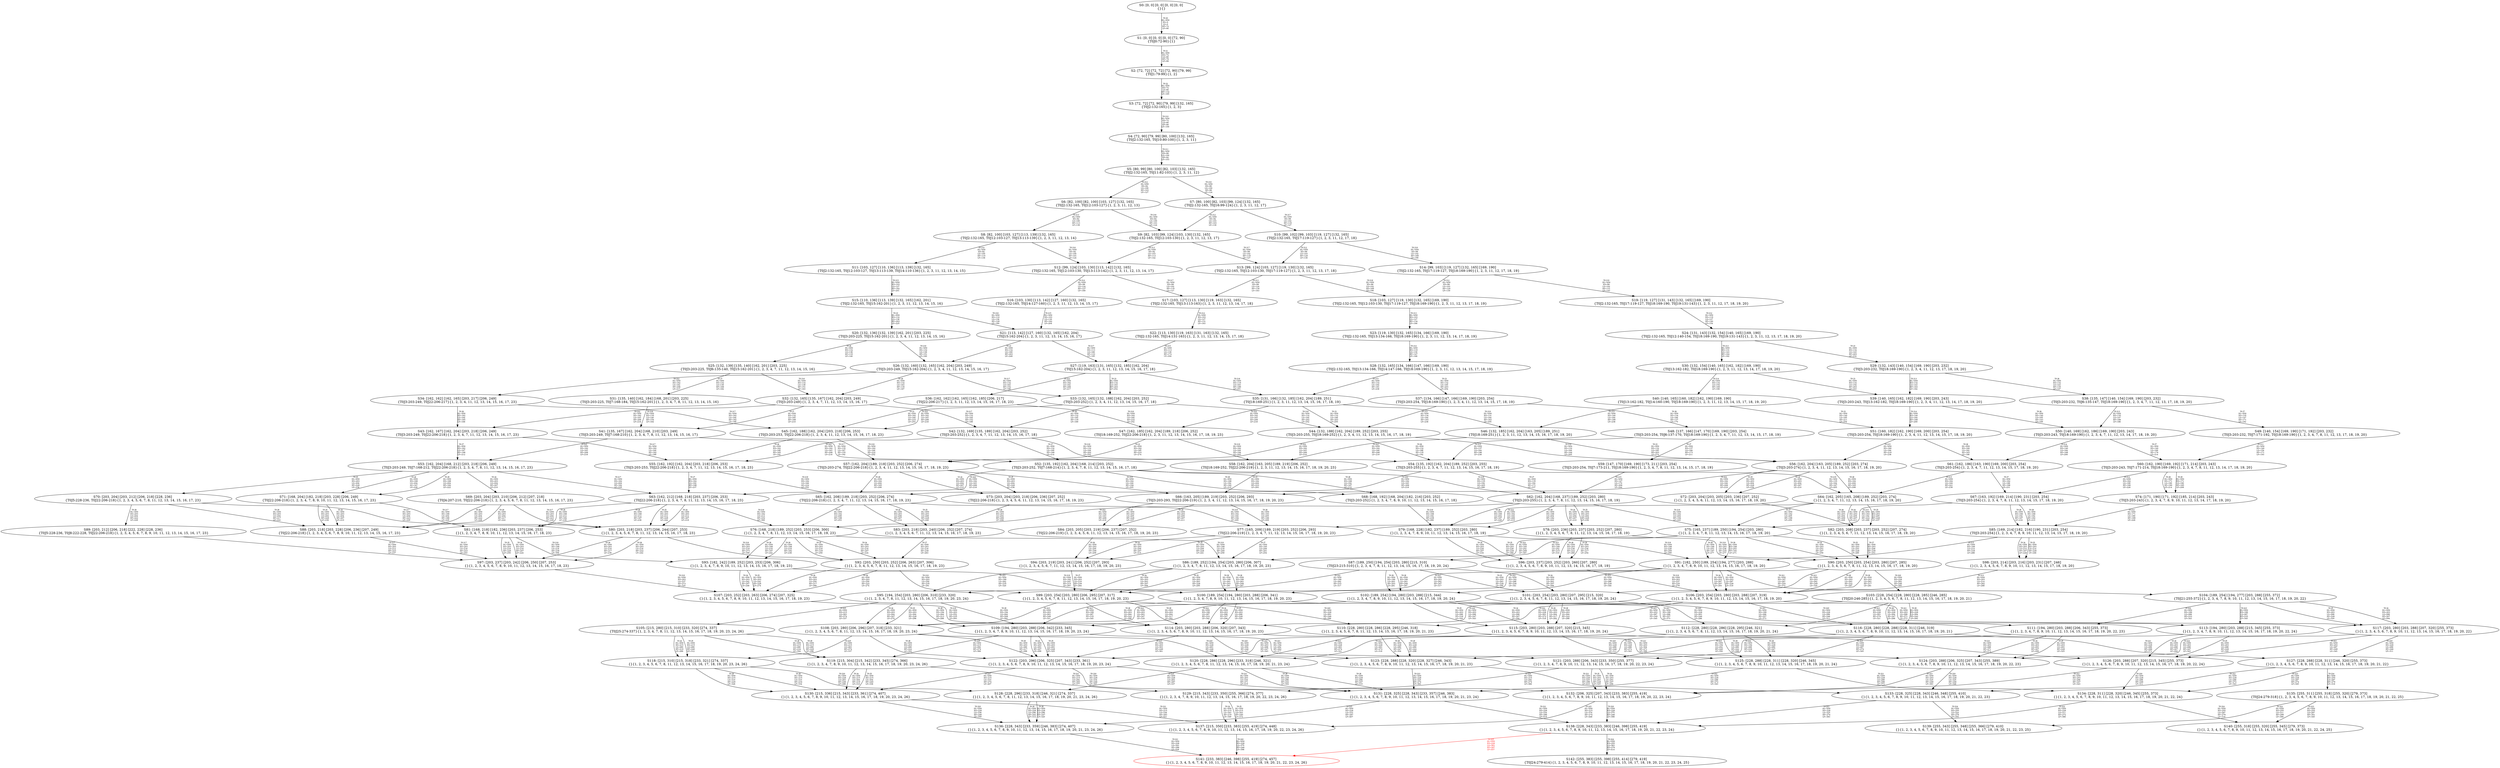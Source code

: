 digraph {
	S0[label="S0: [0, 0] [0, 0] [0, 0] [0, 0] \n{}{}"];
	S1[label="S1: [0, 0] [0, 0] [0, 0] [72, 90] \n{T0J0:72-90}{1}"];
	S2[label="S2: [72, 72] [72, 72] [72, 90] [79, 99] \n{T0J1:79-99}{1, 2}"];
	S3[label="S3: [72, 72] [72, 90] [79, 99] [132, 165] \n{T0J2:132-165}{1, 2, 3}"];
	S4[label="S4: [72, 90] [79, 99] [80, 100] [132, 165] \n{T0J2:132-165, T0J10:80-100}{1, 2, 3, 11}"];
	S5[label="S5: [80, 99] [80, 100] [82, 103] [132, 165] \n{T0J2:132-165, T0J11:82-103}{1, 2, 3, 11, 12}"];
	S6[label="S6: [82, 100] [82, 100] [103, 127] [132, 165] \n{T0J2:132-165, T0J12:103-127}{1, 2, 3, 11, 12, 13}"];
	S7[label="S7: [80, 100] [82, 103] [99, 124] [132, 165] \n{T0J2:132-165, T0J16:99-124}{1, 2, 3, 11, 12, 17}"];
	S8[label="S8: [82, 100] [103, 127] [113, 139] [132, 165] \n{T0J2:132-165, T0J12:103-127, T0J13:113-139}{1, 2, 3, 11, 12, 13, 14}"];
	S9[label="S9: [82, 103] [99, 124] [103, 130] [132, 165] \n{T0J2:132-165, T0J12:103-130}{1, 2, 3, 11, 12, 13, 17}"];
	S10[label="S10: [99, 102] [99, 103] [119, 127] [132, 165] \n{T0J2:132-165, T0J17:119-127}{1, 2, 3, 11, 12, 17, 18}"];
	S11[label="S11: [103, 127] [110, 136] [113, 139] [132, 165] \n{T0J2:132-165, T0J12:103-127, T0J13:113-139, T0J14:110-136}{1, 2, 3, 11, 12, 13, 14, 15}"];
	S12[label="S12: [99, 124] [103, 130] [113, 142] [132, 165] \n{T0J2:132-165, T0J12:103-130, T0J13:113-142}{1, 2, 3, 11, 12, 13, 14, 17}"];
	S13[label="S13: [99, 124] [103, 127] [119, 130] [132, 165] \n{T0J2:132-165, T0J12:103-130, T0J17:119-127}{1, 2, 3, 11, 12, 13, 17, 18}"];
	S14[label="S14: [99, 103] [119, 127] [132, 165] [169, 190] \n{T0J2:132-165, T0J17:119-127, T0J18:169-190}{1, 2, 3, 11, 12, 17, 18, 19}"];
	S15[label="S15: [110, 136] [113, 139] [132, 165] [162, 201] \n{T0J2:132-165, T0J15:162-201}{1, 2, 3, 11, 12, 13, 14, 15, 16}"];
	S16[label="S16: [103, 130] [113, 142] [127, 160] [132, 165] \n{T0J2:132-165, T0J14:127-160}{1, 2, 3, 11, 12, 13, 14, 15, 17}"];
	S17[label="S17: [103, 127] [113, 130] [119, 163] [132, 165] \n{T0J2:132-165, T0J13:113-163}{1, 2, 3, 11, 12, 13, 14, 17, 18}"];
	S18[label="S18: [103, 127] [119, 130] [132, 165] [169, 190] \n{T0J2:132-165, T0J12:103-130, T0J17:119-127, T0J18:169-190}{1, 2, 3, 11, 12, 13, 17, 18, 19}"];
	S19[label="S19: [119, 127] [131, 143] [132, 165] [169, 190] \n{T0J2:132-165, T0J17:119-127, T0J18:169-190, T0J19:131-143}{1, 2, 3, 11, 12, 17, 18, 19, 20}"];
	S20[label="S20: [132, 136] [132, 139] [162, 201] [203, 225] \n{T0J3:203-225, T0J15:162-201}{1, 2, 3, 4, 11, 12, 13, 14, 15, 16}"];
	S21[label="S21: [113, 142] [127, 160] [132, 165] [162, 204] \n{T0J15:162-204}{1, 2, 3, 11, 12, 13, 14, 15, 16, 17}"];
	S22[label="S22: [113, 130] [119, 163] [131, 163] [132, 165] \n{T0J2:132-165, T0J14:131-163}{1, 2, 3, 11, 12, 13, 14, 15, 17, 18}"];
	S23[label="S23: [119, 130] [132, 165] [134, 166] [169, 190] \n{T0J2:132-165, T0J13:134-166, T0J18:169-190}{1, 2, 3, 11, 12, 13, 14, 17, 18, 19}"];
	S24[label="S24: [131, 143] [132, 154] [140, 165] [169, 190] \n{T0J2:132-165, T0J12:140-154, T0J18:169-190, T0J19:131-143}{1, 2, 3, 11, 12, 13, 17, 18, 19, 20}"];
	S25[label="S25: [132, 139] [135, 140] [162, 201] [203, 225] \n{T0J3:203-225, T0J6:135-140, T0J15:162-201}{1, 2, 3, 4, 7, 11, 12, 13, 14, 15, 16}"];
	S26[label="S26: [132, 160] [132, 165] [162, 204] [203, 249] \n{T0J3:203-249, T0J15:162-204}{1, 2, 3, 4, 11, 12, 13, 14, 15, 16, 17}"];
	S27[label="S27: [119, 163] [131, 165] [132, 185] [162, 204] \n{T0J15:162-204}{1, 2, 3, 11, 12, 13, 14, 15, 16, 17, 18}"];
	S28[label="S28: [132, 165] [134, 166] [147, 166] [169, 190] \n{T0J2:132-165, T0J13:134-166, T0J14:147-166, T0J18:169-190}{1, 2, 3, 11, 12, 13, 14, 15, 17, 18, 19}"];
	S29[label="S29: [132, 143] [140, 154] [169, 190] [203, 232] \n{T0J3:203-232, T0J18:169-190}{1, 2, 3, 4, 11, 12, 13, 17, 18, 19, 20}"];
	S30[label="S30: [132, 154] [140, 165] [162, 182] [169, 190] \n{T0J13:162-182, T0J18:169-190}{1, 2, 3, 11, 12, 13, 14, 17, 18, 19, 20}"];
	S31[label="S31: [135, 140] [162, 184] [168, 201] [203, 225] \n{T0J3:203-225, T0J7:168-184, T0J15:162-201}{1, 2, 3, 4, 7, 8, 11, 12, 13, 14, 15, 16}"];
	S32[label="S32: [132, 165] [135, 167] [162, 204] [203, 249] \n{T0J3:203-249}{1, 2, 3, 4, 7, 11, 12, 13, 14, 15, 16, 17}"];
	S33[label="S33: [132, 165] [132, 188] [162, 204] [203, 252] \n{T0J3:203-252}{1, 2, 3, 4, 11, 12, 13, 14, 15, 16, 17, 18}"];
	S34[label="S34: [162, 162] [162, 165] [203, 217] [206, 249] \n{T0J3:203-249, T0J22:206-217}{1, 2, 3, 4, 11, 12, 13, 14, 15, 16, 17, 23}"];
	S35[label="S35: [131, 166] [132, 185] [162, 204] [189, 251] \n{T0J18:169-251}{1, 2, 3, 11, 12, 13, 14, 15, 16, 17, 18, 19}"];
	S36[label="S36: [162, 162] [162, 165] [162, 185] [206, 217] \n{T0J22:206-217}{1, 2, 3, 11, 12, 13, 14, 15, 16, 17, 18, 23}"];
	S37[label="S37: [134, 166] [147, 166] [169, 190] [203, 254] \n{T0J3:203-254, T0J18:169-190}{1, 2, 3, 4, 11, 12, 13, 14, 15, 17, 18, 19}"];
	S38[label="S38: [135, 147] [140, 154] [169, 190] [203, 232] \n{T0J3:203-232, T0J6:135-147, T0J18:169-190}{1, 2, 3, 4, 7, 11, 12, 13, 17, 18, 19, 20}"];
	S39[label="S39: [140, 165] [162, 182] [169, 190] [203, 243] \n{T0J3:203-243, T0J13:162-182, T0J18:169-190}{1, 2, 3, 4, 11, 12, 13, 14, 17, 18, 19, 20}"];
	S40[label="S40: [140, 165] [160, 182] [162, 190] [169, 190] \n{T0J13:162-182, T0J14:160-190, T0J18:169-190}{1, 2, 3, 11, 12, 13, 14, 15, 17, 18, 19, 20}"];
	S41[label="S41: [135, 167] [162, 204] [168, 210] [203, 249] \n{T0J3:203-249, T0J7:168-210}{1, 2, 3, 4, 7, 8, 11, 12, 13, 14, 15, 16, 17}"];
	S42[label="S42: [132, 169] [135, 189] [162, 204] [203, 252] \n{T0J3:203-252}{1, 2, 3, 4, 7, 11, 12, 13, 14, 15, 16, 17, 18}"];
	S43[label="S43: [162, 167] [162, 204] [203, 218] [206, 249] \n{T0J3:203-249, T0J22:206-218}{1, 2, 3, 4, 7, 11, 12, 13, 14, 15, 16, 17, 23}"];
	S44[label="S44: [132, 188] [162, 204] [189, 252] [203, 255] \n{T0J3:203-255, T0J18:169-252}{1, 2, 3, 4, 11, 12, 13, 14, 15, 16, 17, 18, 19}"];
	S45[label="S45: [162, 188] [162, 204] [203, 218] [206, 253] \n{T0J3:203-253, T0J22:206-218}{1, 2, 3, 4, 11, 12, 13, 14, 15, 16, 17, 18, 23}"];
	S46[label="S46: [132, 185] [162, 204] [163, 205] [189, 251] \n{T0J18:169-251}{1, 2, 3, 11, 12, 13, 14, 15, 16, 17, 18, 19, 20}"];
	S47[label="S47: [162, 185] [162, 204] [189, 218] [206, 252] \n{T0J18:169-252, T0J22:206-218}{1, 2, 3, 11, 12, 13, 14, 15, 16, 17, 18, 19, 23}"];
	S48[label="S48: [137, 166] [147, 170] [169, 190] [203, 254] \n{T0J3:203-254, T0J6:137-170, T0J18:169-190}{1, 2, 3, 4, 7, 11, 12, 13, 14, 15, 17, 18, 19}"];
	S49[label="S49: [140, 154] [169, 190] [171, 192] [203, 232] \n{T0J3:203-232, T0J7:171-192, T0J18:169-190}{1, 2, 3, 4, 7, 8, 11, 12, 13, 17, 18, 19, 20}"];
	S50[label="S50: [140, 169] [162, 186] [169, 190] [203, 243] \n{T0J3:203-243, T0J18:169-190}{1, 2, 3, 4, 7, 11, 12, 13, 14, 17, 18, 19, 20}"];
	S51[label="S51: [160, 182] [162, 190] [169, 200] [203, 254] \n{T0J3:203-254, T0J18:169-190}{1, 2, 3, 4, 11, 12, 13, 14, 15, 17, 18, 19, 20}"];
	S52[label="S52: [135, 192] [162, 204] [168, 214] [203, 252] \n{T0J3:203-252, T0J7:168-214}{1, 2, 3, 4, 7, 8, 11, 12, 13, 14, 15, 16, 17, 18}"];
	S53[label="S53: [162, 204] [168, 212] [203, 218] [206, 249] \n{T0J3:203-249, T0J7:168-212, T0J22:206-218}{1, 2, 3, 4, 7, 8, 11, 12, 13, 14, 15, 16, 17, 23}"];
	S54[label="S54: [135, 192] [162, 204] [189, 252] [203, 255] \n{T0J3:203-255}{1, 2, 3, 4, 7, 11, 12, 13, 14, 15, 16, 17, 18, 19}"];
	S55[label="S55: [162, 192] [162, 204] [203, 218] [206, 253] \n{T0J3:203-253, T0J22:206-218}{1, 2, 3, 4, 7, 11, 12, 13, 14, 15, 16, 17, 18, 23}"];
	S56[label="S56: [162, 204] [163, 205] [189, 252] [203, 274] \n{T0J3:203-274}{1, 2, 3, 4, 11, 12, 13, 14, 15, 16, 17, 18, 19, 20}"];
	S57[label="S57: [162, 204] [189, 218] [203, 252] [206, 274] \n{T0J3:203-274, T0J22:206-218}{1, 2, 3, 4, 11, 12, 13, 14, 15, 16, 17, 18, 19, 23}"];
	S58[label="S58: [162, 204] [163, 205] [189, 219] [206, 252] \n{T0J18:169-252, T0J22:206-219}{1, 2, 3, 11, 12, 13, 14, 15, 16, 17, 18, 19, 20, 23}"];
	S59[label="S59: [147, 170] [169, 190] [173, 211] [203, 254] \n{T0J3:203-254, T0J7:173-211, T0J18:169-190}{1, 2, 3, 4, 7, 8, 11, 12, 13, 14, 15, 17, 18, 19}"];
	S60[label="S60: [162, 190] [169, 192] [171, 214] [203, 243] \n{T0J3:203-243, T0J7:171-214, T0J18:169-190}{1, 2, 3, 4, 7, 8, 11, 12, 13, 14, 17, 18, 19, 20}"];
	S61[label="S61: [162, 186] [163, 190] [169, 200] [203, 254] \n{T0J3:203-254}{1, 2, 3, 4, 7, 11, 12, 13, 14, 15, 17, 18, 19, 20}"];
	S62[label="S62: [162, 204] [168, 237] [189, 252] [203, 280] \n{T0J3:203-255}{1, 2, 3, 4, 7, 8, 11, 12, 13, 14, 15, 16, 17, 18, 19}"];
	S63[label="S63: [162, 212] [168, 218] [203, 237] [206, 253] \n{T0J22:206-218}{1, 2, 3, 4, 7, 8, 11, 12, 13, 14, 15, 16, 17, 18, 23}"];
	S64[label="S64: [162, 205] [165, 208] [189, 252] [203, 274] \n{}{1, 2, 3, 4, 7, 11, 12, 13, 14, 15, 16, 17, 18, 19, 20}"];
	S65[label="S65: [162, 208] [189, 218] [203, 252] [206, 274] \n{T0J22:206-218}{1, 2, 3, 4, 7, 11, 12, 13, 14, 15, 16, 17, 18, 19, 23}"];
	S66[label="S66: [163, 205] [189, 219] [203, 252] [206, 293] \n{T0J3:203-293, T0J22:206-219}{1, 2, 3, 4, 11, 12, 13, 14, 15, 16, 17, 18, 19, 20, 23}"];
	S67[label="S67: [163, 192] [169, 214] [190, 231] [203, 254] \n{T0J3:203-254}{1, 2, 3, 4, 7, 8, 11, 12, 13, 14, 15, 17, 18, 19, 20}"];
	S68[label="S68: [168, 192] [168, 204] [182, 216] [203, 252] \n{T0J3:203-252}{1, 2, 3, 4, 7, 8, 9, 10, 11, 12, 13, 14, 15, 16, 17, 18}"];
	S69[label="S69: [203, 204] [203, 210] [206, 212] [207, 218] \n{T0J4:207-210, T0J22:206-218}{1, 2, 3, 4, 5, 6, 7, 8, 11, 12, 13, 14, 15, 16, 17, 23}"];
	S70[label="S70: [203, 204] [203, 212] [206, 218] [228, 236] \n{T0J5:228-236, T0J22:206-218}{1, 2, 3, 4, 5, 6, 7, 8, 11, 12, 13, 14, 15, 16, 17, 23}"];
	S71[label="S71: [168, 204] [182, 218] [203, 228] [206, 249] \n{T0J22:206-218}{1, 2, 3, 4, 7, 8, 9, 10, 11, 12, 13, 14, 15, 16, 17, 23}"];
	S72[label="S72: [203, 204] [203, 205] [203, 236] [207, 252] \n{}{1, 2, 3, 4, 5, 6, 11, 12, 13, 14, 15, 16, 17, 18, 19, 20}"];
	S73[label="S73: [203, 204] [203, 218] [206, 236] [207, 252] \n{T0J22:206-218}{1, 2, 3, 4, 5, 6, 11, 12, 13, 14, 15, 16, 17, 18, 19, 23}"];
	S74[label="S74: [171, 190] [171, 192] [185, 214] [203, 243] \n{T0J3:203-243}{1, 2, 3, 4, 7, 8, 9, 10, 11, 12, 13, 14, 17, 18, 19, 20}"];
	S75[label="S75: [165, 237] [189, 250] [194, 254] [203, 280] \n{}{1, 2, 3, 4, 7, 8, 11, 12, 13, 14, 15, 16, 17, 18, 19, 20}"];
	S76[label="S76: [168, 218] [189, 252] [203, 253] [206, 300] \n{}{1, 2, 3, 4, 7, 8, 11, 12, 13, 14, 15, 16, 17, 18, 19, 23}"];
	S77[label="S77: [165, 209] [189, 219] [203, 252] [206, 293] \n{T0J22:206-219}{1, 2, 3, 4, 7, 11, 12, 13, 14, 15, 16, 17, 18, 19, 20, 23}"];
	S78[label="S78: [203, 236] [203, 237] [203, 252] [207, 280] \n{}{1, 2, 3, 4, 5, 6, 7, 8, 11, 12, 13, 14, 15, 16, 17, 18, 19}"];
	S79[label="S79: [168, 228] [182, 237] [189, 252] [203, 280] \n{}{1, 2, 3, 4, 7, 8, 9, 10, 11, 12, 13, 14, 15, 16, 17, 18, 19}"];
	S80[label="S80: [203, 218] [203, 237] [206, 244] [207, 253] \n{}{1, 2, 3, 4, 5, 6, 7, 8, 11, 12, 13, 14, 15, 16, 17, 18, 23}"];
	S81[label="S81: [168, 218] [182, 236] [203, 237] [206, 253] \n{}{1, 2, 3, 4, 7, 8, 9, 10, 11, 12, 13, 14, 15, 16, 17, 18, 23}"];
	S82[label="S82: [203, 208] [203, 237] [203, 252] [207, 274] \n{}{1, 2, 3, 4, 5, 6, 7, 11, 12, 13, 14, 15, 16, 17, 18, 19, 20}"];
	S83[label="S83: [203, 218] [203, 240] [206, 252] [207, 274] \n{}{1, 2, 3, 4, 5, 6, 7, 11, 12, 13, 14, 15, 16, 17, 18, 19, 23}"];
	S84[label="S84: [203, 205] [203, 219] [206, 237] [207, 252] \n{T0J22:206-219}{1, 2, 3, 4, 5, 6, 11, 12, 13, 14, 15, 16, 17, 18, 19, 20, 23}"];
	S85[label="S85: [169, 214] [182, 216] [190, 231] [203, 254] \n{T0J3:203-254}{1, 2, 3, 4, 7, 8, 9, 10, 11, 12, 13, 14, 15, 17, 18, 19, 20}"];
	S86[label="S86: [189, 252] [194, 254] [203, 280] [206, 307] \n{}{1, 2, 3, 4, 7, 8, 11, 12, 13, 14, 15, 16, 17, 18, 19, 20, 23}"];
	S87[label="S87: [189, 250] [194, 254] [203, 280] [215, 310] \n{T0J23:215-310}{1, 2, 3, 4, 7, 8, 11, 12, 13, 14, 15, 16, 17, 18, 19, 20, 24}"];
	S88[label="S88: [203, 218] [203, 228] [206, 236] [207, 249] \n{T0J22:206-218}{1, 2, 3, 4, 5, 6, 7, 8, 9, 10, 11, 12, 13, 14, 15, 16, 17, 23}"];
	S89[label="S89: [203, 212] [206, 218] [222, 228] [228, 236] \n{T0J5:228-236, T0J8:222-228, T0J22:206-218}{1, 2, 3, 4, 5, 6, 7, 8, 9, 10, 11, 12, 13, 14, 15, 16, 17, 23}"];
	S90[label="S90: [203, 250] [203, 254] [203, 280] [207, 285] \n{}{1, 2, 3, 4, 5, 6, 7, 8, 11, 12, 13, 14, 15, 16, 17, 18, 19, 20}"];
	S91[label="S91: [182, 250] [189, 254] [194, 277] [203, 288] \n{}{1, 2, 3, 4, 7, 8, 9, 10, 11, 12, 13, 14, 15, 16, 17, 18, 19, 20}"];
	S92[label="S92: [203, 250] [203, 252] [206, 263] [207, 306] \n{}{1, 2, 3, 4, 5, 6, 7, 8, 11, 12, 13, 14, 15, 16, 17, 18, 19, 23}"];
	S93[label="S93: [182, 242] [189, 252] [203, 253] [206, 306] \n{}{1, 2, 3, 4, 7, 8, 9, 10, 11, 12, 13, 14, 15, 16, 17, 18, 19, 23}"];
	S94[label="S94: [203, 219] [203, 241] [206, 252] [207, 293] \n{}{1, 2, 3, 4, 5, 6, 7, 11, 12, 13, 14, 15, 16, 17, 18, 19, 20, 23}"];
	S95[label="S95: [194, 254] [203, 280] [206, 310] [233, 320] \n{}{1, 2, 3, 4, 7, 8, 11, 12, 13, 14, 15, 16, 17, 18, 19, 20, 23, 24}"];
	S96[label="S96: [203, 237] [203, 252] [203, 260] [207, 280] \n{}{1, 2, 3, 4, 5, 6, 7, 8, 9, 10, 11, 12, 13, 14, 15, 16, 17, 18, 19}"];
	S97[label="S97: [203, 237] [203, 242] [206, 250] [207, 253] \n{}{1, 2, 3, 4, 5, 6, 7, 8, 9, 10, 11, 12, 13, 14, 15, 16, 17, 18, 23}"];
	S98[label="S98: [203, 214] [203, 216] [203, 231] [207, 246] \n{}{1, 2, 3, 4, 5, 6, 7, 8, 9, 10, 11, 12, 13, 14, 15, 17, 18, 19, 20}"];
	S99[label="S99: [203, 254] [203, 280] [206, 295] [207, 317] \n{}{1, 2, 3, 4, 5, 6, 7, 8, 11, 12, 13, 14, 15, 16, 17, 18, 19, 20, 23}"];
	S100[label="S100: [189, 254] [194, 280] [203, 288] [206, 341] \n{}{1, 2, 3, 4, 7, 8, 9, 10, 11, 12, 13, 14, 15, 16, 17, 18, 19, 20, 23}"];
	S101[label="S101: [203, 254] [203, 280] [207, 295] [215, 320] \n{}{1, 2, 3, 4, 5, 6, 7, 8, 11, 12, 13, 14, 15, 16, 17, 18, 19, 20, 24}"];
	S102[label="S102: [189, 254] [194, 280] [203, 288] [215, 344] \n{}{1, 2, 3, 4, 7, 8, 9, 10, 11, 12, 13, 14, 15, 16, 17, 18, 19, 20, 24}"];
	S103[label="S103: [228, 254] [228, 280] [228, 285] [246, 285] \n{T0J20:246-285}{1, 2, 3, 4, 5, 6, 7, 8, 11, 12, 13, 14, 15, 16, 17, 18, 19, 20, 21}"];
	S104[label="S104: [189, 254] [194, 277] [203, 288] [255, 372] \n{T0J21:255-372}{1, 2, 3, 4, 7, 8, 9, 10, 11, 12, 13, 14, 15, 16, 17, 18, 19, 20, 22}"];
	S105[label="S105: [215, 280] [215, 310] [233, 320] [274, 337] \n{T0J25:274-337}{1, 2, 3, 4, 7, 8, 11, 12, 13, 14, 15, 16, 17, 18, 19, 20, 23, 24, 26}"];
	S106[label="S106: [203, 254] [203, 280] [203, 288] [207, 319] \n{}{1, 2, 3, 4, 5, 6, 7, 8, 9, 10, 11, 12, 13, 14, 15, 16, 17, 18, 19, 20}"];
	S107[label="S107: [203, 252] [203, 263] [206, 274] [207, 325] \n{}{1, 2, 3, 4, 5, 6, 7, 8, 9, 10, 11, 12, 13, 14, 15, 16, 17, 18, 19, 23}"];
	S108[label="S108: [203, 280] [206, 296] [207, 318] [233, 321] \n{}{1, 2, 3, 4, 5, 6, 7, 8, 11, 12, 13, 14, 15, 16, 17, 18, 19, 20, 23, 24}"];
	S109[label="S109: [194, 280] [203, 288] [206, 342] [233, 345] \n{}{1, 2, 3, 4, 7, 8, 9, 10, 11, 12, 13, 14, 15, 16, 17, 18, 19, 20, 23, 24}"];
	S110[label="S110: [228, 280] [228, 286] [228, 295] [246, 318] \n{}{1, 2, 3, 4, 5, 6, 7, 8, 11, 12, 13, 14, 15, 16, 17, 18, 19, 20, 21, 23}"];
	S111[label="S111: [194, 280] [203, 288] [206, 343] [255, 373] \n{}{1, 2, 3, 4, 7, 8, 9, 10, 11, 12, 13, 14, 15, 16, 17, 18, 19, 20, 22, 23}"];
	S112[label="S112: [228, 280] [228, 286] [228, 295] [246, 321] \n{}{1, 2, 3, 4, 5, 6, 7, 8, 11, 12, 13, 14, 15, 16, 17, 18, 19, 20, 21, 24}"];
	S113[label="S113: [194, 280] [203, 288] [215, 345] [255, 373] \n{}{1, 2, 3, 4, 7, 8, 9, 10, 11, 12, 13, 14, 15, 16, 17, 18, 19, 20, 22, 24}"];
	S114[label="S114: [203, 280] [203, 288] [206, 320] [207, 343] \n{}{1, 2, 3, 4, 5, 6, 7, 8, 9, 10, 11, 12, 13, 14, 15, 16, 17, 18, 19, 20, 23}"];
	S115[label="S115: [203, 280] [203, 288] [207, 320] [215, 345] \n{}{1, 2, 3, 4, 5, 6, 7, 8, 9, 10, 11, 12, 13, 14, 15, 16, 17, 18, 19, 20, 24}"];
	S116[label="S116: [228, 280] [228, 288] [228, 311] [246, 319] \n{}{1, 2, 3, 4, 5, 6, 7, 8, 9, 10, 11, 12, 13, 14, 15, 16, 17, 18, 19, 20, 21}"];
	S117[label="S117: [203, 280] [203, 288] [207, 320] [255, 373] \n{}{1, 2, 3, 4, 5, 6, 7, 8, 9, 10, 11, 12, 13, 14, 15, 16, 17, 18, 19, 20, 22}"];
	S118[label="S118: [215, 310] [215, 318] [233, 321] [274, 337] \n{}{1, 2, 3, 4, 5, 6, 7, 8, 11, 12, 13, 14, 15, 16, 17, 18, 19, 20, 23, 24, 26}"];
	S119[label="S119: [215, 304] [215, 342] [233, 345] [274, 366] \n{}{1, 2, 3, 4, 7, 8, 9, 10, 11, 12, 13, 14, 15, 16, 17, 18, 19, 20, 23, 24, 26}"];
	S120[label="S120: [228, 286] [228, 296] [233, 318] [246, 321] \n{}{1, 2, 3, 4, 5, 6, 7, 8, 11, 12, 13, 14, 15, 16, 17, 18, 19, 20, 21, 23, 24}"];
	S121[label="S121: [203, 288] [206, 343] [233, 350] [255, 377] \n{}{1, 2, 3, 4, 7, 8, 9, 10, 11, 12, 13, 14, 15, 16, 17, 18, 19, 20, 22, 23, 24}"];
	S122[label="S122: [203, 296] [206, 325] [207, 343] [233, 361] \n{}{1, 2, 3, 4, 5, 6, 7, 8, 9, 10, 11, 12, 13, 14, 15, 16, 17, 18, 19, 20, 23, 24}"];
	S123[label="S123: [228, 288] [228, 320] [228, 327] [246, 343] \n{}{1, 2, 3, 4, 5, 6, 7, 8, 9, 10, 11, 12, 13, 14, 15, 16, 17, 18, 19, 20, 21, 23}"];
	S124[label="S124: [203, 288] [206, 325] [207, 343] [255, 389] \n{}{1, 2, 3, 4, 5, 6, 7, 8, 9, 10, 11, 12, 13, 14, 15, 16, 17, 18, 19, 20, 22, 23}"];
	S125[label="S125: [228, 288] [228, 311] [228, 320] [246, 345] \n{}{1, 2, 3, 4, 5, 6, 7, 8, 9, 10, 11, 12, 13, 14, 15, 16, 17, 18, 19, 20, 21, 24}"];
	S126[label="S126: [203, 288] [207, 320] [215, 345] [255, 373] \n{}{1, 2, 3, 4, 5, 6, 7, 8, 9, 10, 11, 12, 13, 14, 15, 16, 17, 18, 19, 20, 22, 24}"];
	S127[label="S127: [228, 288] [228, 311] [246, 320] [255, 373] \n{}{1, 2, 3, 4, 5, 6, 7, 8, 9, 10, 11, 12, 13, 14, 15, 16, 17, 18, 19, 20, 21, 22}"];
	S128[label="S128: [228, 296] [233, 318] [246, 321] [274, 337] \n{}{1, 2, 3, 4, 5, 6, 7, 8, 11, 12, 13, 14, 15, 16, 17, 18, 19, 20, 21, 23, 24, 26}"];
	S129[label="S129: [215, 343] [233, 350] [255, 366] [274, 377] \n{}{1, 2, 3, 4, 7, 8, 9, 10, 11, 12, 13, 14, 15, 16, 17, 18, 19, 20, 22, 23, 24, 26}"];
	S130[label="S130: [215, 336] [215, 343] [233, 361] [274, 407] \n{}{1, 2, 3, 4, 5, 6, 7, 8, 9, 10, 11, 12, 13, 14, 15, 16, 17, 18, 19, 20, 23, 24, 26}"];
	S131[label="S131: [228, 325] [228, 343] [233, 357] [246, 383] \n{}{1, 2, 3, 4, 5, 6, 7, 8, 9, 10, 11, 12, 13, 14, 15, 16, 17, 18, 19, 20, 21, 23, 24}"];
	S132[label="S132: [206, 325] [207, 343] [233, 383] [255, 419] \n{}{1, 2, 3, 4, 5, 6, 7, 8, 9, 10, 11, 12, 13, 14, 15, 16, 17, 18, 19, 20, 22, 23, 24}"];
	S133[label="S133: [228, 325] [228, 343] [246, 348] [255, 410] \n{}{1, 2, 3, 4, 5, 6, 7, 8, 9, 10, 11, 12, 13, 14, 15, 16, 17, 18, 19, 20, 21, 22, 23}"];
	S134[label="S134: [228, 311] [228, 320] [246, 345] [255, 373] \n{}{1, 2, 3, 4, 5, 6, 7, 8, 9, 10, 11, 12, 13, 14, 15, 16, 17, 18, 19, 20, 21, 22, 24}"];
	S135[label="S135: [255, 311] [255, 318] [255, 320] [279, 373] \n{T0J24:279-318}{1, 2, 3, 4, 5, 6, 7, 8, 9, 10, 11, 12, 13, 14, 15, 16, 17, 18, 19, 20, 21, 22, 25}"];
	S136[label="S136: [228, 343] [233, 359] [246, 383] [274, 407] \n{}{1, 2, 3, 4, 5, 6, 7, 8, 9, 10, 11, 12, 13, 14, 15, 16, 17, 18, 19, 20, 21, 23, 24, 26}"];
	S137[label="S137: [215, 350] [233, 383] [255, 419] [274, 448] \n{}{1, 2, 3, 4, 5, 6, 7, 8, 9, 10, 11, 12, 13, 14, 15, 16, 17, 18, 19, 20, 22, 23, 24, 26}"];
	S138[label="S138: [228, 343] [233, 383] [246, 398] [255, 419] \n{}{1, 2, 3, 4, 5, 6, 7, 8, 9, 10, 11, 12, 13, 14, 15, 16, 17, 18, 19, 20, 21, 22, 23, 24}"];
	S139[label="S139: [255, 343] [255, 348] [255, 366] [279, 410] \n{}{1, 2, 3, 4, 5, 6, 7, 8, 9, 10, 11, 12, 13, 14, 15, 16, 17, 18, 19, 20, 21, 22, 23, 25}"];
	S140[label="S140: [255, 318] [255, 320] [255, 345] [279, 373] \n{}{1, 2, 3, 4, 5, 6, 7, 8, 9, 10, 11, 12, 13, 14, 15, 16, 17, 18, 19, 20, 21, 22, 24, 25}"];
	S141[label="S141: [233, 383] [246, 398] [255, 419] [274, 457] \n{}{1, 2, 3, 4, 5, 6, 7, 8, 9, 10, 11, 12, 13, 14, 15, 16, 17, 18, 19, 20, 21, 22, 23, 24, 26}"];
	S142[label="S142: [255, 383] [255, 398] [255, 414] [279, 419] \n{T0J24:279-414}{1, 2, 3, 4, 5, 6, 7, 8, 9, 10, 11, 12, 13, 14, 15, 16, 17, 18, 19, 20, 21, 22, 23, 24, 25}"];
	S0 -> S1[label="T0 J0\nDL=450\nES=0\nLS=0\nEF=72\nLF=90",fontsize=8];
	S1 -> S2[label="T0 J1\nDL=450\nES=72\nLS=90\nEF=79\nLF=99",fontsize=8];
	S2 -> S3[label="T0 J2\nDL=450\nES=72\nLS=90\nEF=132\nLF=165",fontsize=8];
	S3 -> S4[label="T0 J10\nDL=450\nES=72\nLS=90\nEF=80\nLF=100",fontsize=8];
	S4 -> S5[label="T0 J11\nDL=450\nES=80\nLS=100\nEF=82\nLF=103",fontsize=8];
	S5 -> S6[label="T0 J12\nDL=450\nES=82\nLS=100\nEF=103\nLF=127",fontsize=8];
	S5 -> S7[label="T0 J16\nDL=450\nES=80\nLS=100\nEF=99\nLF=124",fontsize=8];
	S6 -> S8[label="T0 J13\nDL=450\nES=82\nLS=100\nEF=113\nLF=139",fontsize=8];
	S6 -> S9[label="T0 J16\nDL=450\nES=82\nLS=100\nEF=101\nLF=124",fontsize=8];
	S7 -> S9[label="T0 J12\nDL=450\nES=82\nLS=103\nEF=103\nLF=130",fontsize=8];
	S7 -> S10[label="T0 J17\nDL=450\nES=99\nLS=102\nEF=119\nLF=127",fontsize=8];
	S8 -> S11[label="T0 J14\nDL=450\nES=82\nLS=100\nEF=110\nLF=136",fontsize=8];
	S8 -> S12[label="T0 J16\nDL=450\nES=82\nLS=100\nEF=101\nLF=124",fontsize=8];
	S9 -> S12[label="T0 J13\nDL=450\nES=82\nLS=103\nEF=113\nLF=142",fontsize=8];
	S9 -> S13[label="T0 J17\nDL=450\nES=99\nLS=102\nEF=119\nLF=127",fontsize=8];
	S10 -> S13[label="T0 J12\nDL=450\nES=99\nLS=103\nEF=120\nLF=130",fontsize=8];
	S10 -> S14[label="T0 J18\nDL=450\nES=99\nLS=102\nEF=169\nLF=190",fontsize=8];
	S11 -> S15[label="T0 J15\nDL=450\nES=103\nLS=127\nEF=162\nLF=201",fontsize=8];
	S12 -> S16[label="T0 J14\nDL=450\nES=99\nLS=124\nEF=127\nLF=160",fontsize=8];
	S12 -> S17[label="T0 J17\nDL=450\nES=99\nLS=102\nEF=119\nLF=127",fontsize=8];
	S13 -> S17[label="T0 J13\nDL=450\nES=99\nLS=124\nEF=130\nLF=163",fontsize=8];
	S13 -> S18[label="T0 J18\nDL=450\nES=99\nLS=102\nEF=169\nLF=190",fontsize=8];
	S14 -> S18[label="T0 J12\nDL=450\nES=99\nLS=103\nEF=120\nLF=130",fontsize=8];
	S14 -> S19[label="T0 J19\nDL=450\nES=99\nLS=102\nEF=131\nLF=143",fontsize=8];
	S15 -> S20[label="T0 J3\nDL=450\nES=132\nLS=136\nEF=203\nLF=225",fontsize=8];
	S15 -> S21[label="T0 J16\nDL=450\nES=110\nLS=136\nEF=129\nLF=160",fontsize=8];
	S16 -> S21[label="T0 J15\nDL=450\nES=103\nLS=130\nEF=162\nLF=204",fontsize=8];
	S17 -> S22[label="T0 J14\nDL=450\nES=103\nLS=127\nEF=131\nLF=163",fontsize=8];
	S18 -> S23[label="T0 J13\nDL=450\nES=103\nLS=127\nEF=134\nLF=166",fontsize=8];
	S19 -> S24[label="T0 J12\nDL=450\nES=119\nLS=127\nEF=140\nLF=154",fontsize=8];
	S20 -> S25[label="T0 J6\nDL=450\nES=132\nLS=136\nEF=135\nLF=140",fontsize=8];
	S20 -> S26[label="T0 J16\nDL=450\nES=132\nLS=136\nEF=151\nLF=160",fontsize=8];
	S21 -> S26[label="T0 J3\nDL=450\nES=132\nLS=160\nEF=203\nLF=249",fontsize=8];
	S21 -> S27[label="T0 J17\nDL=450\nES=113\nLS=160\nEF=133\nLF=185",fontsize=8];
	S22 -> S27[label="T0 J15\nDL=450\nES=113\nLS=130\nEF=172\nLF=204",fontsize=8];
	S23 -> S28[label="T0 J14\nDL=450\nES=119\nLS=130\nEF=147\nLF=166",fontsize=8];
	S24 -> S29[label="T0 J3\nDL=450\nES=132\nLS=143\nEF=203\nLF=232",fontsize=8];
	S24 -> S30[label="T0 J13\nDL=450\nES=131\nLS=143\nEF=162\nLF=182",fontsize=8];
	S25 -> S31[label="T0 J7\nDL=450\nES=132\nLS=139\nEF=168\nLF=184",fontsize=8];
	S25 -> S32[label="T0 J16\nDL=450\nES=132\nLS=139\nEF=151\nLF=163",fontsize=8];
	S26 -> S32[label="T0 J6\nDL=450\nES=132\nLS=163\nEF=135\nLF=167",fontsize=8];
	S26 -> S33[label="T0 J17\nDL=450\nES=132\nLS=163\nEF=152\nLF=188",fontsize=8];
	S26 -> S34[label="T0 J22\nDL=450\nES=162\nLS=162\nEF=206\nLF=217",fontsize=8];
	S27 -> S33[label="T0 J3\nDL=450\nES=132\nLS=163\nEF=203\nLF=252",fontsize=8];
	S27 -> S35[label="T0 J18\nDL=450\nES=119\nLS=163\nEF=189\nLF=251",fontsize=8];
	S27 -> S36[label="T0 J22\nDL=450\nES=162\nLS=162\nEF=206\nLF=217",fontsize=8];
	S28 -> S37[label="T0 J3\nDL=450\nES=132\nLS=165\nEF=203\nLF=254",fontsize=8];
	S28 -> S35[label="T0 J15\nDL=450\nES=132\nLS=164\nEF=191\nLF=238",fontsize=8];
	S29 -> S38[label="T0 J6\nDL=450\nES=132\nLS=143\nEF=135\nLF=147",fontsize=8];
	S29 -> S39[label="T0 J13\nDL=450\nES=132\nLS=143\nEF=163\nLF=182",fontsize=8];
	S30 -> S39[label="T0 J3\nDL=450\nES=132\nLS=154\nEF=203\nLF=243",fontsize=8];
	S30 -> S40[label="T0 J14\nDL=450\nES=132\nLS=154\nEF=160\nLF=190",fontsize=8];
	S31 -> S41[label="T0 J16\nDL=450\nES=135\nLS=140\nEF=154\nLF=164",fontsize=8];
	S32 -> S41[label="T0 J7\nDL=450\nES=132\nLS=165\nEF=168\nLF=210",fontsize=8];
	S32 -> S42[label="T0 J17\nDL=450\nES=132\nLS=164\nEF=152\nLF=189",fontsize=8];
	S32 -> S43[label="T0 J22\nDL=450\nES=162\nLS=163\nEF=206\nLF=218",fontsize=8];
	S33 -> S42[label="T0 J6\nDL=450\nES=132\nLS=165\nEF=135\nLF=169",fontsize=8];
	S33 -> S44[label="T0 J18\nDL=450\nES=132\nLS=164\nEF=202\nLF=252",fontsize=8];
	S33 -> S45[label="T0 J22\nDL=450\nES=162\nLS=163\nEF=206\nLF=218",fontsize=8];
	S34 -> S43[label="T0 J6\nDL=450\nES=162\nLS=164\nEF=165\nLF=168",fontsize=8];
	S34 -> S45[label="T0 J17\nDL=450\nES=162\nLS=164\nEF=182\nLF=189",fontsize=8];
	S35 -> S44[label="T0 J3\nDL=450\nES=132\nLS=166\nEF=203\nLF=255",fontsize=8];
	S35 -> S46[label="T0 J19\nDL=450\nES=131\nLS=164\nEF=163\nLF=205",fontsize=8];
	S35 -> S47[label="T0 J22\nDL=450\nES=162\nLS=163\nEF=206\nLF=218",fontsize=8];
	S36 -> S45[label="T0 J3\nDL=450\nES=162\nLS=164\nEF=233\nLF=253",fontsize=8];
	S36 -> S47[label="T0 J18\nDL=450\nES=162\nLS=164\nEF=232\nLF=252",fontsize=8];
	S37 -> S48[label="T0 J6\nDL=450\nES=134\nLS=166\nEF=137\nLF=170",fontsize=8];
	S37 -> S44[label="T0 J15\nDL=450\nES=134\nLS=164\nEF=193\nLF=238",fontsize=8];
	S38 -> S49[label="T0 J7\nDL=450\nES=135\nLS=147\nEF=171\nLF=192",fontsize=8];
	S38 -> S50[label="T0 J13\nDL=450\nES=135\nLS=147\nEF=166\nLF=186",fontsize=8];
	S39 -> S50[label="T0 J6\nDL=450\nES=140\nLS=165\nEF=143\nLF=169",fontsize=8];
	S39 -> S51[label="T0 J14\nDL=450\nES=140\nLS=164\nEF=168\nLF=200",fontsize=8];
	S40 -> S51[label="T0 J3\nDL=450\nES=140\nLS=165\nEF=211\nLF=254",fontsize=8];
	S40 -> S46[label="T0 J15\nDL=450\nES=140\nLS=164\nEF=199\nLF=238",fontsize=8];
	S41 -> S52[label="T0 J17\nDL=450\nES=135\nLS=167\nEF=155\nLF=192",fontsize=8];
	S41 -> S53[label="T0 J22\nDL=450\nES=162\nLS=163\nEF=206\nLF=218",fontsize=8];
	S42 -> S52[label="T0 J7\nDL=450\nES=132\nLS=169\nEF=168\nLF=214",fontsize=8];
	S42 -> S54[label="T0 J18\nDL=450\nES=132\nLS=164\nEF=202\nLF=252",fontsize=8];
	S42 -> S55[label="T0 J22\nDL=450\nES=162\nLS=163\nEF=206\nLF=218",fontsize=8];
	S43 -> S53[label="T0 J7\nDL=450\nES=162\nLS=167\nEF=198\nLF=212",fontsize=8];
	S43 -> S55[label="T0 J17\nDL=450\nES=162\nLS=164\nEF=182\nLF=189",fontsize=8];
	S44 -> S54[label="T0 J6\nDL=450\nES=132\nLS=188\nEF=135\nLF=192",fontsize=8];
	S44 -> S56[label="T0 J19\nDL=450\nES=132\nLS=164\nEF=164\nLF=205",fontsize=8];
	S44 -> S57[label="T0 J22\nDL=450\nES=162\nLS=163\nEF=206\nLF=218",fontsize=8];
	S45 -> S55[label="T0 J6\nDL=450\nES=162\nLS=188\nEF=165\nLF=192",fontsize=8];
	S45 -> S57[label="T0 J18\nDL=450\nES=162\nLS=164\nEF=232\nLF=252",fontsize=8];
	S46 -> S56[label="T0 J3\nDL=450\nES=132\nLS=185\nEF=203\nLF=274",fontsize=8];
	S46 -> S58[label="T0 J22\nDL=450\nES=162\nLS=164\nEF=206\nLF=219",fontsize=8];
	S47 -> S57[label="T0 J3\nDL=450\nES=162\nLS=185\nEF=233\nLF=274",fontsize=8];
	S47 -> S58[label="T0 J19\nDL=450\nES=162\nLS=164\nEF=194\nLF=205",fontsize=8];
	S48 -> S59[label="T0 J7\nDL=450\nES=137\nLS=166\nEF=173\nLF=211",fontsize=8];
	S48 -> S54[label="T0 J15\nDL=450\nES=137\nLS=164\nEF=196\nLF=238",fontsize=8];
	S49 -> S60[label="T0 J13\nDL=450\nES=140\nLS=154\nEF=171\nLF=193",fontsize=8];
	S50 -> S60[label="T0 J7\nDL=450\nES=140\nLS=169\nEF=176\nLF=214",fontsize=8];
	S50 -> S61[label="T0 J14\nDL=450\nES=140\nLS=164\nEF=168\nLF=200",fontsize=8];
	S51 -> S61[label="T0 J6\nDL=450\nES=160\nLS=182\nEF=163\nLF=186",fontsize=8];
	S51 -> S56[label="T0 J15\nDL=450\nES=160\nLS=164\nEF=219\nLF=238",fontsize=8];
	S52 -> S68[label="T0 J8\nDL=450\nES=168\nLS=192\nEF=187\nLF=216",fontsize=8];
	S52 -> S68[label="T0 J9\nDL=450\nES=168\nLS=192\nEF=182\nLF=210",fontsize=8];
	S52 -> S62[label="T0 J18\nDL=450\nES=135\nLS=192\nEF=205\nLF=280",fontsize=8];
	S52 -> S63[label="T0 J22\nDL=450\nES=162\nLS=163\nEF=206\nLF=218",fontsize=8];
	S53 -> S69[label="T0 J4\nDL=450\nES=203\nLS=204\nEF=207\nLF=210",fontsize=8];
	S53 -> S70[label="T0 J5\nDL=450\nES=203\nLS=204\nEF=228\nLF=236",fontsize=8];
	S53 -> S71[label="T0 J8\nDL=450\nES=168\nLS=204\nEF=187\nLF=228",fontsize=8];
	S53 -> S71[label="T0 J9\nDL=450\nES=168\nLS=204\nEF=182\nLF=222",fontsize=8];
	S53 -> S63[label="T0 J17\nDL=450\nES=162\nLS=204\nEF=182\nLF=229",fontsize=8];
	S54 -> S62[label="T0 J7\nDL=450\nES=135\nLS=192\nEF=171\nLF=237",fontsize=8];
	S54 -> S64[label="T0 J19\nDL=450\nES=135\nLS=164\nEF=167\nLF=205",fontsize=8];
	S54 -> S65[label="T0 J22\nDL=450\nES=162\nLS=163\nEF=206\nLF=218",fontsize=8];
	S55 -> S63[label="T0 J7\nDL=450\nES=162\nLS=192\nEF=198\nLF=237",fontsize=8];
	S55 -> S65[label="T0 J18\nDL=450\nES=162\nLS=164\nEF=232\nLF=252",fontsize=8];
	S56 -> S72[label="T0 J4\nDL=450\nES=203\nLS=204\nEF=207\nLF=210",fontsize=8];
	S56 -> S72[label="T0 J5\nDL=450\nES=203\nLS=204\nEF=228\nLF=236",fontsize=8];
	S56 -> S64[label="T0 J6\nDL=450\nES=162\nLS=204\nEF=165\nLF=208",fontsize=8];
	S56 -> S66[label="T0 J22\nDL=450\nES=162\nLS=164\nEF=206\nLF=219",fontsize=8];
	S57 -> S73[label="T0 J4\nDL=450\nES=203\nLS=204\nEF=207\nLF=210",fontsize=8];
	S57 -> S73[label="T0 J5\nDL=450\nES=203\nLS=204\nEF=228\nLF=236",fontsize=8];
	S57 -> S65[label="T0 J6\nDL=450\nES=162\nLS=204\nEF=165\nLF=208",fontsize=8];
	S57 -> S66[label="T0 J19\nDL=450\nES=162\nLS=164\nEF=194\nLF=205",fontsize=8];
	S58 -> S66[label="T0 J3\nDL=450\nES=162\nLS=204\nEF=233\nLF=293",fontsize=8];
	S59 -> S62[label="T0 J15\nDL=450\nES=147\nLS=170\nEF=206\nLF=244",fontsize=8];
	S60 -> S74[label="T0 J8\nDL=450\nES=171\nLS=190\nEF=190\nLF=214",fontsize=8];
	S60 -> S74[label="T0 J9\nDL=450\nES=171\nLS=190\nEF=185\nLF=208",fontsize=8];
	S60 -> S67[label="T0 J14\nDL=450\nES=162\nLS=190\nEF=190\nLF=226",fontsize=8];
	S61 -> S67[label="T0 J7\nDL=450\nES=162\nLS=186\nEF=198\nLF=231",fontsize=8];
	S61 -> S64[label="T0 J15\nDL=450\nES=162\nLS=164\nEF=221\nLF=238",fontsize=8];
	S62 -> S78[label="T0 J4\nDL=450\nES=203\nLS=204\nEF=207\nLF=210",fontsize=8];
	S62 -> S78[label="T0 J5\nDL=450\nES=203\nLS=204\nEF=228\nLF=236",fontsize=8];
	S62 -> S79[label="T0 J8\nDL=450\nES=168\nLS=204\nEF=187\nLF=228",fontsize=8];
	S62 -> S79[label="T0 J9\nDL=450\nES=168\nLS=204\nEF=182\nLF=222",fontsize=8];
	S62 -> S75[label="T0 J19\nDL=450\nES=162\nLS=204\nEF=194\nLF=245",fontsize=8];
	S62 -> S76[label="T0 J22\nDL=450\nES=162\nLS=163\nEF=206\nLF=218",fontsize=8];
	S63 -> S80[label="T0 J4\nDL=450\nES=203\nLS=212\nEF=207\nLF=218",fontsize=8];
	S63 -> S80[label="T0 J5\nDL=450\nES=203\nLS=212\nEF=228\nLF=244",fontsize=8];
	S63 -> S81[label="T0 J8\nDL=450\nES=168\nLS=212\nEF=187\nLF=236",fontsize=8];
	S63 -> S81[label="T0 J9\nDL=450\nES=168\nLS=212\nEF=182\nLF=230",fontsize=8];
	S63 -> S76[label="T0 J18\nDL=450\nES=162\nLS=212\nEF=232\nLF=300",fontsize=8];
	S64 -> S82[label="T0 J4\nDL=450\nES=203\nLS=205\nEF=207\nLF=211",fontsize=8];
	S64 -> S82[label="T0 J5\nDL=450\nES=203\nLS=205\nEF=228\nLF=237",fontsize=8];
	S64 -> S75[label="T0 J7\nDL=450\nES=162\nLS=205\nEF=198\nLF=250",fontsize=8];
	S64 -> S77[label="T0 J22\nDL=450\nES=162\nLS=164\nEF=206\nLF=219",fontsize=8];
	S65 -> S83[label="T0 J4\nDL=450\nES=203\nLS=208\nEF=207\nLF=214",fontsize=8];
	S65 -> S83[label="T0 J5\nDL=450\nES=203\nLS=208\nEF=228\nLF=240",fontsize=8];
	S65 -> S76[label="T0 J7\nDL=450\nES=162\nLS=208\nEF=198\nLF=253",fontsize=8];
	S65 -> S77[label="T0 J19\nDL=450\nES=162\nLS=164\nEF=194\nLF=205",fontsize=8];
	S66 -> S84[label="T0 J4\nDL=450\nES=203\nLS=205\nEF=207\nLF=211",fontsize=8];
	S66 -> S84[label="T0 J5\nDL=450\nES=203\nLS=205\nEF=228\nLF=237",fontsize=8];
	S66 -> S77[label="T0 J6\nDL=450\nES=163\nLS=205\nEF=166\nLF=209",fontsize=8];
	S67 -> S85[label="T0 J8\nDL=450\nES=168\nLS=192\nEF=187\nLF=216",fontsize=8];
	S67 -> S85[label="T0 J9\nDL=450\nES=168\nLS=192\nEF=182\nLF=210",fontsize=8];
	S67 -> S75[label="T0 J15\nDL=450\nES=163\nLS=192\nEF=222\nLF=266",fontsize=8];
	S68 -> S79[label="T0 J18\nDL=450\nES=168\nLS=192\nEF=238\nLF=280",fontsize=8];
	S69 -> S88[label="T0 J8\nDL=450\nES=203\nLS=204\nEF=222\nLF=228",fontsize=8];
	S69 -> S88[label="T0 J9\nDL=450\nES=203\nLS=204\nEF=217\nLF=222",fontsize=8];
	S69 -> S80[label="T0 J17\nDL=450\nES=203\nLS=204\nEF=223\nLF=229",fontsize=8];
	S70 -> S89[label="T0 J8\nDL=450\nES=203\nLS=204\nEF=222\nLF=228",fontsize=8];
	S70 -> S88[label="T0 J9\nDL=450\nES=203\nLS=204\nEF=217\nLF=222",fontsize=8];
	S70 -> S80[label="T0 J17\nDL=450\nES=203\nLS=204\nEF=223\nLF=229",fontsize=8];
	S71 -> S88[label="T0 J4\nDL=450\nES=203\nLS=204\nEF=207\nLF=210",fontsize=8];
	S71 -> S88[label="T0 J5\nDL=450\nES=203\nLS=204\nEF=228\nLF=236",fontsize=8];
	S71 -> S81[label="T0 J17\nDL=450\nES=168\nLS=204\nEF=188\nLF=229",fontsize=8];
	S72 -> S82[label="T0 J6\nDL=450\nES=203\nLS=204\nEF=206\nLF=208",fontsize=8];
	S73 -> S83[label="T0 J6\nDL=450\nES=203\nLS=204\nEF=206\nLF=208",fontsize=8];
	S74 -> S85[label="T0 J14\nDL=450\nES=171\nLS=190\nEF=199\nLF=226",fontsize=8];
	S75 -> S90[label="T0 J4\nDL=450\nES=203\nLS=253\nEF=207\nLF=259",fontsize=8];
	S75 -> S90[label="T0 J5\nDL=450\nES=203\nLS=253\nEF=228\nLF=285",fontsize=8];
	S75 -> S91[label="T0 J8\nDL=450\nES=168\nLS=253\nEF=187\nLF=277",fontsize=8];
	S75 -> S91[label="T0 J9\nDL=450\nES=168\nLS=253\nEF=182\nLF=271",fontsize=8];
	S75 -> S86[label="T0 J22\nDL=450\nES=165\nLS=252\nEF=209\nLF=307",fontsize=8];
	S75 -> S87[label="T0 J23\nDL=450\nES=169\nLS=252\nEF=215\nLF=310",fontsize=8];
	S76 -> S92[label="T0 J4\nDL=450\nES=203\nLS=218\nEF=207\nLF=224",fontsize=8];
	S76 -> S92[label="T0 J5\nDL=450\nES=203\nLS=218\nEF=228\nLF=250",fontsize=8];
	S76 -> S93[label="T0 J8\nDL=450\nES=168\nLS=218\nEF=187\nLF=242",fontsize=8];
	S76 -> S93[label="T0 J9\nDL=450\nES=168\nLS=218\nEF=182\nLF=236",fontsize=8];
	S76 -> S86[label="T0 J19\nDL=450\nES=168\nLS=218\nEF=200\nLF=259",fontsize=8];
	S77 -> S94[label="T0 J4\nDL=450\nES=203\nLS=209\nEF=207\nLF=215",fontsize=8];
	S77 -> S94[label="T0 J5\nDL=450\nES=203\nLS=209\nEF=228\nLF=241",fontsize=8];
	S77 -> S86[label="T0 J7\nDL=450\nES=165\nLS=209\nEF=201\nLF=254",fontsize=8];
	S78 -> S96[label="T0 J8\nDL=450\nES=203\nLS=236\nEF=222\nLF=260",fontsize=8];
	S78 -> S96[label="T0 J9\nDL=450\nES=203\nLS=236\nEF=217\nLF=254",fontsize=8];
	S78 -> S90[label="T0 J19\nDL=450\nES=203\nLS=236\nEF=235\nLF=277",fontsize=8];
	S79 -> S96[label="T0 J4\nDL=450\nES=203\nLS=228\nEF=207\nLF=234",fontsize=8];
	S79 -> S96[label="T0 J5\nDL=450\nES=203\nLS=228\nEF=228\nLF=260",fontsize=8];
	S79 -> S91[label="T0 J19\nDL=450\nES=168\nLS=228\nEF=200\nLF=269",fontsize=8];
	S80 -> S97[label="T0 J8\nDL=450\nES=203\nLS=218\nEF=222\nLF=242",fontsize=8];
	S80 -> S97[label="T0 J9\nDL=450\nES=203\nLS=218\nEF=217\nLF=236",fontsize=8];
	S80 -> S92[label="T0 J18\nDL=450\nES=203\nLS=218\nEF=273\nLF=306",fontsize=8];
	S81 -> S97[label="T0 J4\nDL=450\nES=203\nLS=218\nEF=207\nLF=224",fontsize=8];
	S81 -> S97[label="T0 J5\nDL=450\nES=203\nLS=218\nEF=228\nLF=250",fontsize=8];
	S81 -> S93[label="T0 J18\nDL=450\nES=168\nLS=218\nEF=238\nLF=306",fontsize=8];
	S82 -> S90[label="T0 J7\nDL=450\nES=203\nLS=208\nEF=239\nLF=253",fontsize=8];
	S83 -> S92[label="T0 J7\nDL=450\nES=203\nLS=218\nEF=239\nLF=263",fontsize=8];
	S84 -> S94[label="T0 J6\nDL=450\nES=203\nLS=205\nEF=206\nLF=209",fontsize=8];
	S85 -> S98[label="T0 J4\nDL=450\nES=203\nLS=214\nEF=207\nLF=220",fontsize=8];
	S85 -> S98[label="T0 J5\nDL=450\nES=203\nLS=214\nEF=228\nLF=246",fontsize=8];
	S85 -> S91[label="T0 J15\nDL=450\nES=169\nLS=214\nEF=228\nLF=288",fontsize=8];
	S86 -> S99[label="T0 J4\nDL=450\nES=203\nLS=263\nEF=207\nLF=269",fontsize=8];
	S86 -> S99[label="T0 J5\nDL=450\nES=203\nLS=263\nEF=228\nLF=295",fontsize=8];
	S86 -> S100[label="T0 J8\nDL=450\nES=189\nLS=263\nEF=208\nLF=287",fontsize=8];
	S86 -> S100[label="T0 J9\nDL=450\nES=189\nLS=263\nEF=203\nLF=281",fontsize=8];
	S86 -> S95[label="T0 J23\nDL=450\nES=189\nLS=262\nEF=235\nLF=320",fontsize=8];
	S87 -> S101[label="T0 J4\nDL=450\nES=203\nLS=263\nEF=207\nLF=269",fontsize=8];
	S87 -> S101[label="T0 J5\nDL=450\nES=203\nLS=263\nEF=228\nLF=295",fontsize=8];
	S87 -> S102[label="T0 J8\nDL=450\nES=189\nLS=263\nEF=208\nLF=287",fontsize=8];
	S87 -> S102[label="T0 J9\nDL=450\nES=189\nLS=263\nEF=203\nLF=281",fontsize=8];
	S87 -> S95[label="T0 J22\nDL=450\nES=189\nLS=262\nEF=233\nLF=317",fontsize=8];
	S88 -> S97[label="T0 J17\nDL=450\nES=203\nLS=218\nEF=223\nLF=243",fontsize=8];
	S89 -> S97[label="T0 J17\nDL=450\nES=203\nLS=212\nEF=223\nLF=237",fontsize=8];
	S90 -> S106[label="T0 J8\nDL=450\nES=203\nLS=263\nEF=222\nLF=287",fontsize=8];
	S90 -> S106[label="T0 J9\nDL=450\nES=203\nLS=263\nEF=217\nLF=281",fontsize=8];
	S90 -> S103[label="T0 J20\nDL=450\nES=228\nLS=262\nEF=246\nLF=285",fontsize=8];
	S90 -> S99[label="T0 J22\nDL=450\nES=203\nLS=262\nEF=247\nLF=317",fontsize=8];
	S90 -> S101[label="T0 J23\nDL=450\nES=203\nLS=262\nEF=249\nLF=320",fontsize=8];
	S91 -> S106[label="T0 J4\nDL=450\nES=203\nLS=287\nEF=207\nLF=293",fontsize=8];
	S91 -> S106[label="T0 J5\nDL=450\nES=203\nLS=287\nEF=228\nLF=319",fontsize=8];
	S91 -> S104[label="T0 J21\nDL=450\nES=187\nLS=287\nEF=255\nLF=372",fontsize=8];
	S91 -> S100[label="T0 J22\nDL=450\nES=182\nLS=286\nEF=226\nLF=341",fontsize=8];
	S91 -> S102[label="T0 J23\nDL=450\nES=182\nLS=286\nEF=228\nLF=344",fontsize=8];
	S92 -> S107[label="T0 J8\nDL=450\nES=203\nLS=250\nEF=222\nLF=274",fontsize=8];
	S92 -> S107[label="T0 J9\nDL=450\nES=203\nLS=250\nEF=217\nLF=268",fontsize=8];
	S92 -> S99[label="T0 J19\nDL=450\nES=203\nLS=250\nEF=235\nLF=291",fontsize=8];
	S93 -> S107[label="T0 J4\nDL=450\nES=203\nLS=242\nEF=207\nLF=248",fontsize=8];
	S93 -> S107[label="T0 J5\nDL=450\nES=203\nLS=242\nEF=228\nLF=274",fontsize=8];
	S93 -> S100[label="T0 J19\nDL=450\nES=182\nLS=242\nEF=214\nLF=283",fontsize=8];
	S94 -> S99[label="T0 J7\nDL=450\nES=203\nLS=219\nEF=239\nLF=264",fontsize=8];
	S95 -> S108[label="T0 J4\nDL=450\nES=203\nLS=264\nEF=207\nLF=270",fontsize=8];
	S95 -> S108[label="T0 J5\nDL=450\nES=203\nLS=264\nEF=228\nLF=296",fontsize=8];
	S95 -> S109[label="T0 J8\nDL=450\nES=194\nLS=264\nEF=213\nLF=288",fontsize=8];
	S95 -> S109[label="T0 J9\nDL=450\nES=194\nLS=264\nEF=208\nLF=282",fontsize=8];
	S95 -> S105[label="T0 J25\nDL=450\nES=215\nLS=263\nEF=274\nLF=337",fontsize=8];
	S96 -> S106[label="T0 J19\nDL=450\nES=203\nLS=237\nEF=235\nLF=278",fontsize=8];
	S97 -> S107[label="T0 J18\nDL=450\nES=203\nLS=237\nEF=273\nLF=325",fontsize=8];
	S98 -> S106[label="T0 J15\nDL=450\nES=203\nLS=214\nEF=262\nLF=288",fontsize=8];
	S99 -> S114[label="T0 J8\nDL=450\nES=203\nLS=264\nEF=222\nLF=288",fontsize=8];
	S99 -> S114[label="T0 J9\nDL=450\nES=203\nLS=264\nEF=217\nLF=282",fontsize=8];
	S99 -> S110[label="T0 J20\nDL=450\nES=228\nLS=263\nEF=246\nLF=286",fontsize=8];
	S99 -> S108[label="T0 J23\nDL=450\nES=203\nLS=263\nEF=249\nLF=321",fontsize=8];
	S100 -> S114[label="T0 J4\nDL=450\nES=203\nLS=288\nEF=207\nLF=294",fontsize=8];
	S100 -> S114[label="T0 J5\nDL=450\nES=203\nLS=288\nEF=228\nLF=320",fontsize=8];
	S100 -> S111[label="T0 J21\nDL=450\nES=189\nLS=288\nEF=257\nLF=373",fontsize=8];
	S100 -> S109[label="T0 J23\nDL=450\nES=189\nLS=287\nEF=235\nLF=345",fontsize=8];
	S101 -> S115[label="T0 J8\nDL=450\nES=203\nLS=264\nEF=222\nLF=288",fontsize=8];
	S101 -> S115[label="T0 J9\nDL=450\nES=203\nLS=264\nEF=217\nLF=282",fontsize=8];
	S101 -> S112[label="T0 J20\nDL=450\nES=228\nLS=263\nEF=246\nLF=286",fontsize=8];
	S101 -> S108[label="T0 J22\nDL=450\nES=203\nLS=263\nEF=247\nLF=318",fontsize=8];
	S102 -> S115[label="T0 J4\nDL=450\nES=203\nLS=288\nEF=207\nLF=294",fontsize=8];
	S102 -> S115[label="T0 J5\nDL=450\nES=203\nLS=288\nEF=228\nLF=320",fontsize=8];
	S102 -> S113[label="T0 J21\nDL=450\nES=189\nLS=288\nEF=257\nLF=373",fontsize=8];
	S102 -> S109[label="T0 J22\nDL=450\nES=189\nLS=287\nEF=233\nLF=342",fontsize=8];
	S103 -> S116[label="T0 J8\nDL=450\nES=228\nLS=264\nEF=247\nLF=288",fontsize=8];
	S103 -> S116[label="T0 J9\nDL=450\nES=228\nLS=264\nEF=242\nLF=282",fontsize=8];
	S103 -> S110[label="T0 J22\nDL=450\nES=228\nLS=263\nEF=272\nLF=318",fontsize=8];
	S103 -> S112[label="T0 J23\nDL=450\nES=228\nLS=263\nEF=274\nLF=321",fontsize=8];
	S104 -> S117[label="T0 J4\nDL=450\nES=203\nLS=288\nEF=207\nLF=294",fontsize=8];
	S104 -> S117[label="T0 J5\nDL=450\nES=203\nLS=288\nEF=228\nLF=320",fontsize=8];
	S104 -> S111[label="T0 J22\nDL=450\nES=189\nLS=288\nEF=233\nLF=343",fontsize=8];
	S104 -> S113[label="T0 J23\nDL=450\nES=189\nLS=287\nEF=235\nLF=345",fontsize=8];
	S105 -> S118[label="T0 J4\nDL=450\nES=215\nLS=280\nEF=219\nLF=286",fontsize=8];
	S105 -> S118[label="T0 J5\nDL=450\nES=215\nLS=280\nEF=240\nLF=312",fontsize=8];
	S105 -> S119[label="T0 J8\nDL=450\nES=215\nLS=280\nEF=234\nLF=304",fontsize=8];
	S105 -> S119[label="T0 J9\nDL=450\nES=215\nLS=280\nEF=229\nLF=298",fontsize=8];
	S106 -> S116[label="T0 J20\nDL=450\nES=228\nLS=288\nEF=246\nLF=311",fontsize=8];
	S106 -> S117[label="T0 J21\nDL=450\nES=203\nLS=288\nEF=271\nLF=373",fontsize=8];
	S106 -> S114[label="T0 J22\nDL=450\nES=203\nLS=288\nEF=247\nLF=343",fontsize=8];
	S106 -> S115[label="T0 J23\nDL=450\nES=203\nLS=287\nEF=249\nLF=345",fontsize=8];
	S107 -> S114[label="T0 J19\nDL=450\nES=203\nLS=252\nEF=235\nLF=293",fontsize=8];
	S108 -> S122[label="T0 J8\nDL=450\nES=203\nLS=280\nEF=222\nLF=304",fontsize=8];
	S108 -> S122[label="T0 J9\nDL=450\nES=203\nLS=280\nEF=217\nLF=298",fontsize=8];
	S108 -> S120[label="T0 J20\nDL=450\nES=228\nLS=263\nEF=246\nLF=286",fontsize=8];
	S108 -> S118[label="T0 J25\nDL=450\nES=215\nLS=263\nEF=274\nLF=337",fontsize=8];
	S109 -> S122[label="T0 J4\nDL=450\nES=203\nLS=293\nEF=207\nLF=299",fontsize=8];
	S109 -> S122[label="T0 J5\nDL=450\nES=203\nLS=293\nEF=228\nLF=325",fontsize=8];
	S109 -> S121[label="T0 J21\nDL=450\nES=194\nLS=292\nEF=262\nLF=377",fontsize=8];
	S109 -> S119[label="T0 J25\nDL=450\nES=215\nLS=292\nEF=274\nLF=366",fontsize=8];
	S110 -> S123[label="T0 J8\nDL=450\nES=228\nLS=280\nEF=247\nLF=304",fontsize=8];
	S110 -> S123[label="T0 J9\nDL=450\nES=228\nLS=280\nEF=242\nLF=298",fontsize=8];
	S110 -> S120[label="T0 J23\nDL=450\nES=228\nLS=263\nEF=274\nLF=321",fontsize=8];
	S111 -> S124[label="T0 J4\nDL=450\nES=203\nLS=293\nEF=207\nLF=299",fontsize=8];
	S111 -> S124[label="T0 J5\nDL=450\nES=203\nLS=293\nEF=228\nLF=325",fontsize=8];
	S111 -> S121[label="T0 J23\nDL=450\nES=194\nLS=292\nEF=240\nLF=350",fontsize=8];
	S112 -> S125[label="T0 J8\nDL=450\nES=228\nLS=280\nEF=247\nLF=304",fontsize=8];
	S112 -> S125[label="T0 J9\nDL=450\nES=228\nLS=280\nEF=242\nLF=298",fontsize=8];
	S112 -> S120[label="T0 J22\nDL=450\nES=228\nLS=263\nEF=272\nLF=318",fontsize=8];
	S113 -> S126[label="T0 J4\nDL=450\nES=203\nLS=288\nEF=207\nLF=294",fontsize=8];
	S113 -> S126[label="T0 J5\nDL=450\nES=203\nLS=288\nEF=228\nLF=320",fontsize=8];
	S113 -> S121[label="T0 J22\nDL=450\nES=194\nLS=288\nEF=238\nLF=343",fontsize=8];
	S114 -> S123[label="T0 J20\nDL=450\nES=228\nLS=304\nEF=246\nLF=327",fontsize=8];
	S114 -> S124[label="T0 J21\nDL=450\nES=203\nLS=304\nEF=271\nLF=389",fontsize=8];
	S114 -> S122[label="T0 J23\nDL=450\nES=203\nLS=303\nEF=249\nLF=361",fontsize=8];
	S115 -> S125[label="T0 J20\nDL=450\nES=228\nLS=288\nEF=246\nLF=311",fontsize=8];
	S115 -> S126[label="T0 J21\nDL=450\nES=203\nLS=288\nEF=271\nLF=373",fontsize=8];
	S115 -> S122[label="T0 J22\nDL=450\nES=203\nLS=288\nEF=247\nLF=343",fontsize=8];
	S116 -> S127[label="T0 J21\nDL=450\nES=228\nLS=288\nEF=296\nLF=373",fontsize=8];
	S116 -> S123[label="T0 J22\nDL=450\nES=228\nLS=288\nEF=272\nLF=343",fontsize=8];
	S116 -> S125[label="T0 J23\nDL=450\nES=228\nLS=287\nEF=274\nLF=345",fontsize=8];
	S117 -> S127[label="T0 J20\nDL=450\nES=228\nLS=288\nEF=246\nLF=311",fontsize=8];
	S117 -> S124[label="T0 J22\nDL=450\nES=203\nLS=288\nEF=247\nLF=343",fontsize=8];
	S117 -> S126[label="T0 J23\nDL=450\nES=203\nLS=287\nEF=249\nLF=345",fontsize=8];
	S118 -> S130[label="T0 J8\nDL=450\nES=215\nLS=310\nEF=234\nLF=334",fontsize=8];
	S118 -> S130[label="T0 J9\nDL=450\nES=215\nLS=310\nEF=229\nLF=328",fontsize=8];
	S118 -> S128[label="T0 J20\nDL=450\nES=228\nLS=263\nEF=246\nLF=286",fontsize=8];
	S119 -> S130[label="T0 J4\nDL=450\nES=215\nLS=304\nEF=219\nLF=310",fontsize=8];
	S119 -> S130[label="T0 J5\nDL=450\nES=215\nLS=304\nEF=240\nLF=336",fontsize=8];
	S119 -> S129[label="T0 J21\nDL=450\nES=215\nLS=292\nEF=283\nLF=377",fontsize=8];
	S120 -> S131[label="T0 J8\nDL=450\nES=228\nLS=286\nEF=247\nLF=310",fontsize=8];
	S120 -> S131[label="T0 J9\nDL=450\nES=228\nLS=286\nEF=242\nLF=304",fontsize=8];
	S120 -> S128[label="T0 J25\nDL=450\nES=228\nLS=263\nEF=287\nLF=337",fontsize=8];
	S121 -> S132[label="T0 J4\nDL=450\nES=203\nLS=293\nEF=207\nLF=299",fontsize=8];
	S121 -> S132[label="T0 J5\nDL=450\nES=203\nLS=293\nEF=228\nLF=325",fontsize=8];
	S121 -> S129[label="T0 J25\nDL=450\nES=215\nLS=292\nEF=274\nLF=366",fontsize=8];
	S122 -> S131[label="T0 J20\nDL=450\nES=228\nLS=334\nEF=246\nLF=357",fontsize=8];
	S122 -> S132[label="T0 J21\nDL=450\nES=203\nLS=334\nEF=271\nLF=419",fontsize=8];
	S122 -> S130[label="T0 J25\nDL=450\nES=215\nLS=333\nEF=274\nLF=407",fontsize=8];
	S123 -> S133[label="T0 J21\nDL=450\nES=228\nLS=325\nEF=296\nLF=410",fontsize=8];
	S123 -> S131[label="T0 J23\nDL=450\nES=228\nLS=325\nEF=274\nLF=383",fontsize=8];
	S124 -> S133[label="T0 J20\nDL=450\nES=228\nLS=325\nEF=246\nLF=348",fontsize=8];
	S124 -> S132[label="T0 J23\nDL=450\nES=203\nLS=325\nEF=249\nLF=383",fontsize=8];
	S125 -> S134[label="T0 J21\nDL=450\nES=228\nLS=288\nEF=296\nLF=373",fontsize=8];
	S125 -> S131[label="T0 J22\nDL=450\nES=228\nLS=288\nEF=272\nLF=343",fontsize=8];
	S126 -> S134[label="T0 J20\nDL=450\nES=228\nLS=288\nEF=246\nLF=311",fontsize=8];
	S126 -> S132[label="T0 J22\nDL=450\nES=203\nLS=288\nEF=247\nLF=343",fontsize=8];
	S127 -> S133[label="T0 J22\nDL=450\nES=228\nLS=288\nEF=272\nLF=343",fontsize=8];
	S127 -> S134[label="T0 J23\nDL=450\nES=228\nLS=287\nEF=274\nLF=345",fontsize=8];
	S127 -> S135[label="T0 J24\nDL=450\nES=255\nLS=287\nEF=279\nLF=318",fontsize=8];
	S128 -> S136[label="T0 J8\nDL=450\nES=228\nLS=296\nEF=247\nLF=320",fontsize=8];
	S128 -> S136[label="T0 J9\nDL=450\nES=228\nLS=296\nEF=242\nLF=314",fontsize=8];
	S129 -> S137[label="T0 J4\nDL=450\nES=215\nLS=343\nEF=219\nLF=349",fontsize=8];
	S129 -> S137[label="T0 J5\nDL=450\nES=215\nLS=343\nEF=240\nLF=375",fontsize=8];
	S130 -> S136[label="T0 J20\nDL=450\nES=228\nLS=336\nEF=246\nLF=359",fontsize=8];
	S130 -> S137[label="T0 J21\nDL=450\nES=215\nLS=336\nEF=283\nLF=421",fontsize=8];
	S131 -> S138[label="T0 J21\nDL=450\nES=228\nLS=334\nEF=296\nLF=419",fontsize=8];
	S131 -> S136[label="T0 J25\nDL=450\nES=228\nLS=333\nEF=287\nLF=407",fontsize=8];
	S132 -> S138[label="T0 J20\nDL=450\nES=228\nLS=375\nEF=246\nLF=398",fontsize=8];
	S132 -> S137[label="T0 J25\nDL=450\nES=215\nLS=374\nEF=274\nLF=448",fontsize=8];
	S133 -> S138[label="T0 J23\nDL=450\nES=228\nLS=325\nEF=274\nLF=383",fontsize=8];
	S133 -> S139[label="T0 J24\nDL=450\nES=255\nLS=324\nEF=279\nLF=355",fontsize=8];
	S134 -> S138[label="T0 J22\nDL=450\nES=228\nLS=311\nEF=272\nLF=366",fontsize=8];
	S134 -> S140[label="T0 J24\nDL=450\nES=255\nLS=287\nEF=279\nLF=318",fontsize=8];
	S135 -> S139[label="T0 J22\nDL=450\nES=255\nLS=311\nEF=299\nLF=366",fontsize=8];
	S135 -> S140[label="T0 J23\nDL=450\nES=255\nLS=287\nEF=301\nLF=345",fontsize=8];
	S136 -> S141[label="T0 J21\nDL=450\nES=228\nLS=343\nEF=296\nLF=428",fontsize=8];
	S137 -> S141[label="T0 J20\nDL=450\nES=228\nLS=375\nEF=246\nLF=398",fontsize=8];
	S138 -> S142[label="T0 J24\nDL=450\nES=255\nLS=383\nEF=279\nLF=414",fontsize=8];
	S138 -> S141[label="T0 J25\nDL=450\nES=228\nLS=383\nEF=287\nLF=457",color=Red,fontcolor=Red,fontsize=8];
S141[color=Red];
}
